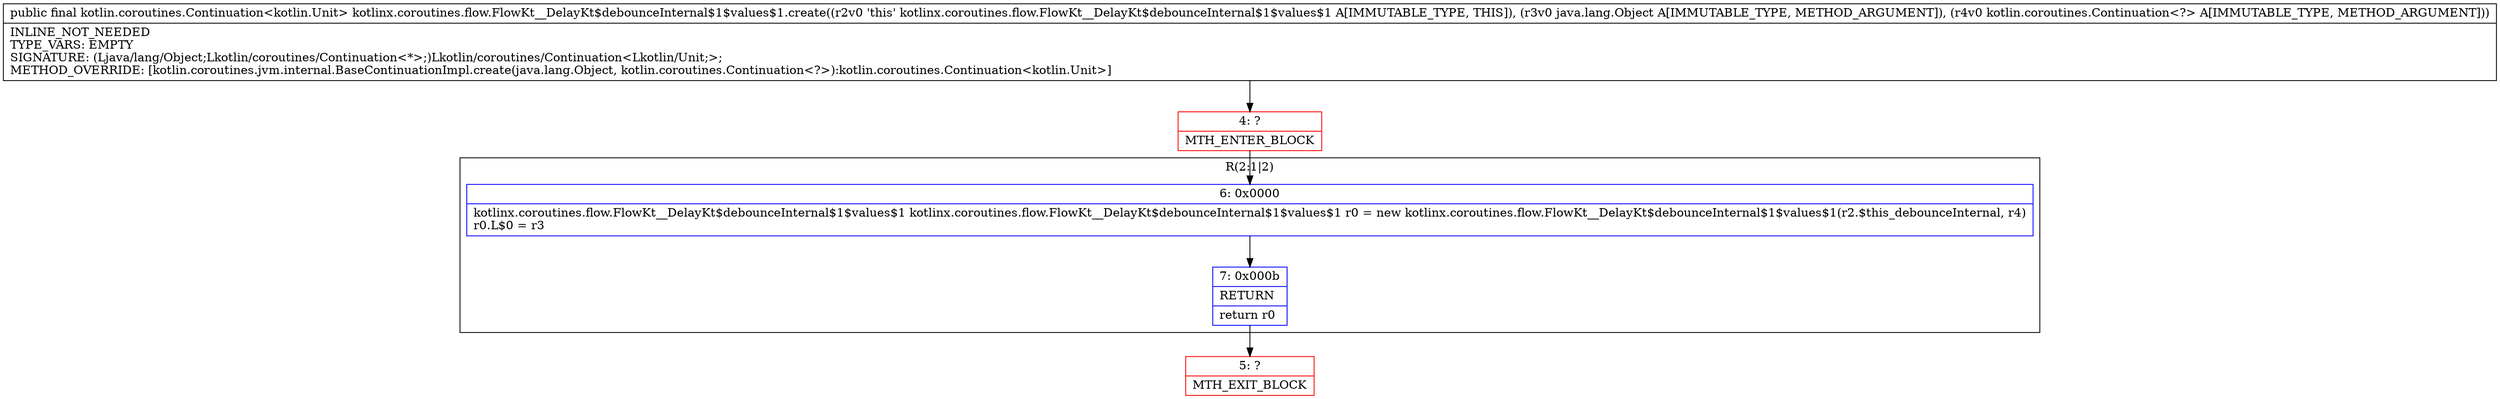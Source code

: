 digraph "CFG forkotlinx.coroutines.flow.FlowKt__DelayKt$debounceInternal$1$values$1.create(Ljava\/lang\/Object;Lkotlin\/coroutines\/Continuation;)Lkotlin\/coroutines\/Continuation;" {
subgraph cluster_Region_945310253 {
label = "R(2:1|2)";
node [shape=record,color=blue];
Node_6 [shape=record,label="{6\:\ 0x0000|kotlinx.coroutines.flow.FlowKt__DelayKt$debounceInternal$1$values$1 kotlinx.coroutines.flow.FlowKt__DelayKt$debounceInternal$1$values$1 r0 = new kotlinx.coroutines.flow.FlowKt__DelayKt$debounceInternal$1$values$1(r2.$this_debounceInternal, r4)\lr0.L$0 = r3\l}"];
Node_7 [shape=record,label="{7\:\ 0x000b|RETURN\l|return r0\l}"];
}
Node_4 [shape=record,color=red,label="{4\:\ ?|MTH_ENTER_BLOCK\l}"];
Node_5 [shape=record,color=red,label="{5\:\ ?|MTH_EXIT_BLOCK\l}"];
MethodNode[shape=record,label="{public final kotlin.coroutines.Continuation\<kotlin.Unit\> kotlinx.coroutines.flow.FlowKt__DelayKt$debounceInternal$1$values$1.create((r2v0 'this' kotlinx.coroutines.flow.FlowKt__DelayKt$debounceInternal$1$values$1 A[IMMUTABLE_TYPE, THIS]), (r3v0 java.lang.Object A[IMMUTABLE_TYPE, METHOD_ARGUMENT]), (r4v0 kotlin.coroutines.Continuation\<?\> A[IMMUTABLE_TYPE, METHOD_ARGUMENT]))  | INLINE_NOT_NEEDED\lTYPE_VARS: EMPTY\lSIGNATURE: (Ljava\/lang\/Object;Lkotlin\/coroutines\/Continuation\<*\>;)Lkotlin\/coroutines\/Continuation\<Lkotlin\/Unit;\>;\lMETHOD_OVERRIDE: [kotlin.coroutines.jvm.internal.BaseContinuationImpl.create(java.lang.Object, kotlin.coroutines.Continuation\<?\>):kotlin.coroutines.Continuation\<kotlin.Unit\>]\l}"];
MethodNode -> Node_4;Node_6 -> Node_7;
Node_7 -> Node_5;
Node_4 -> Node_6;
}


